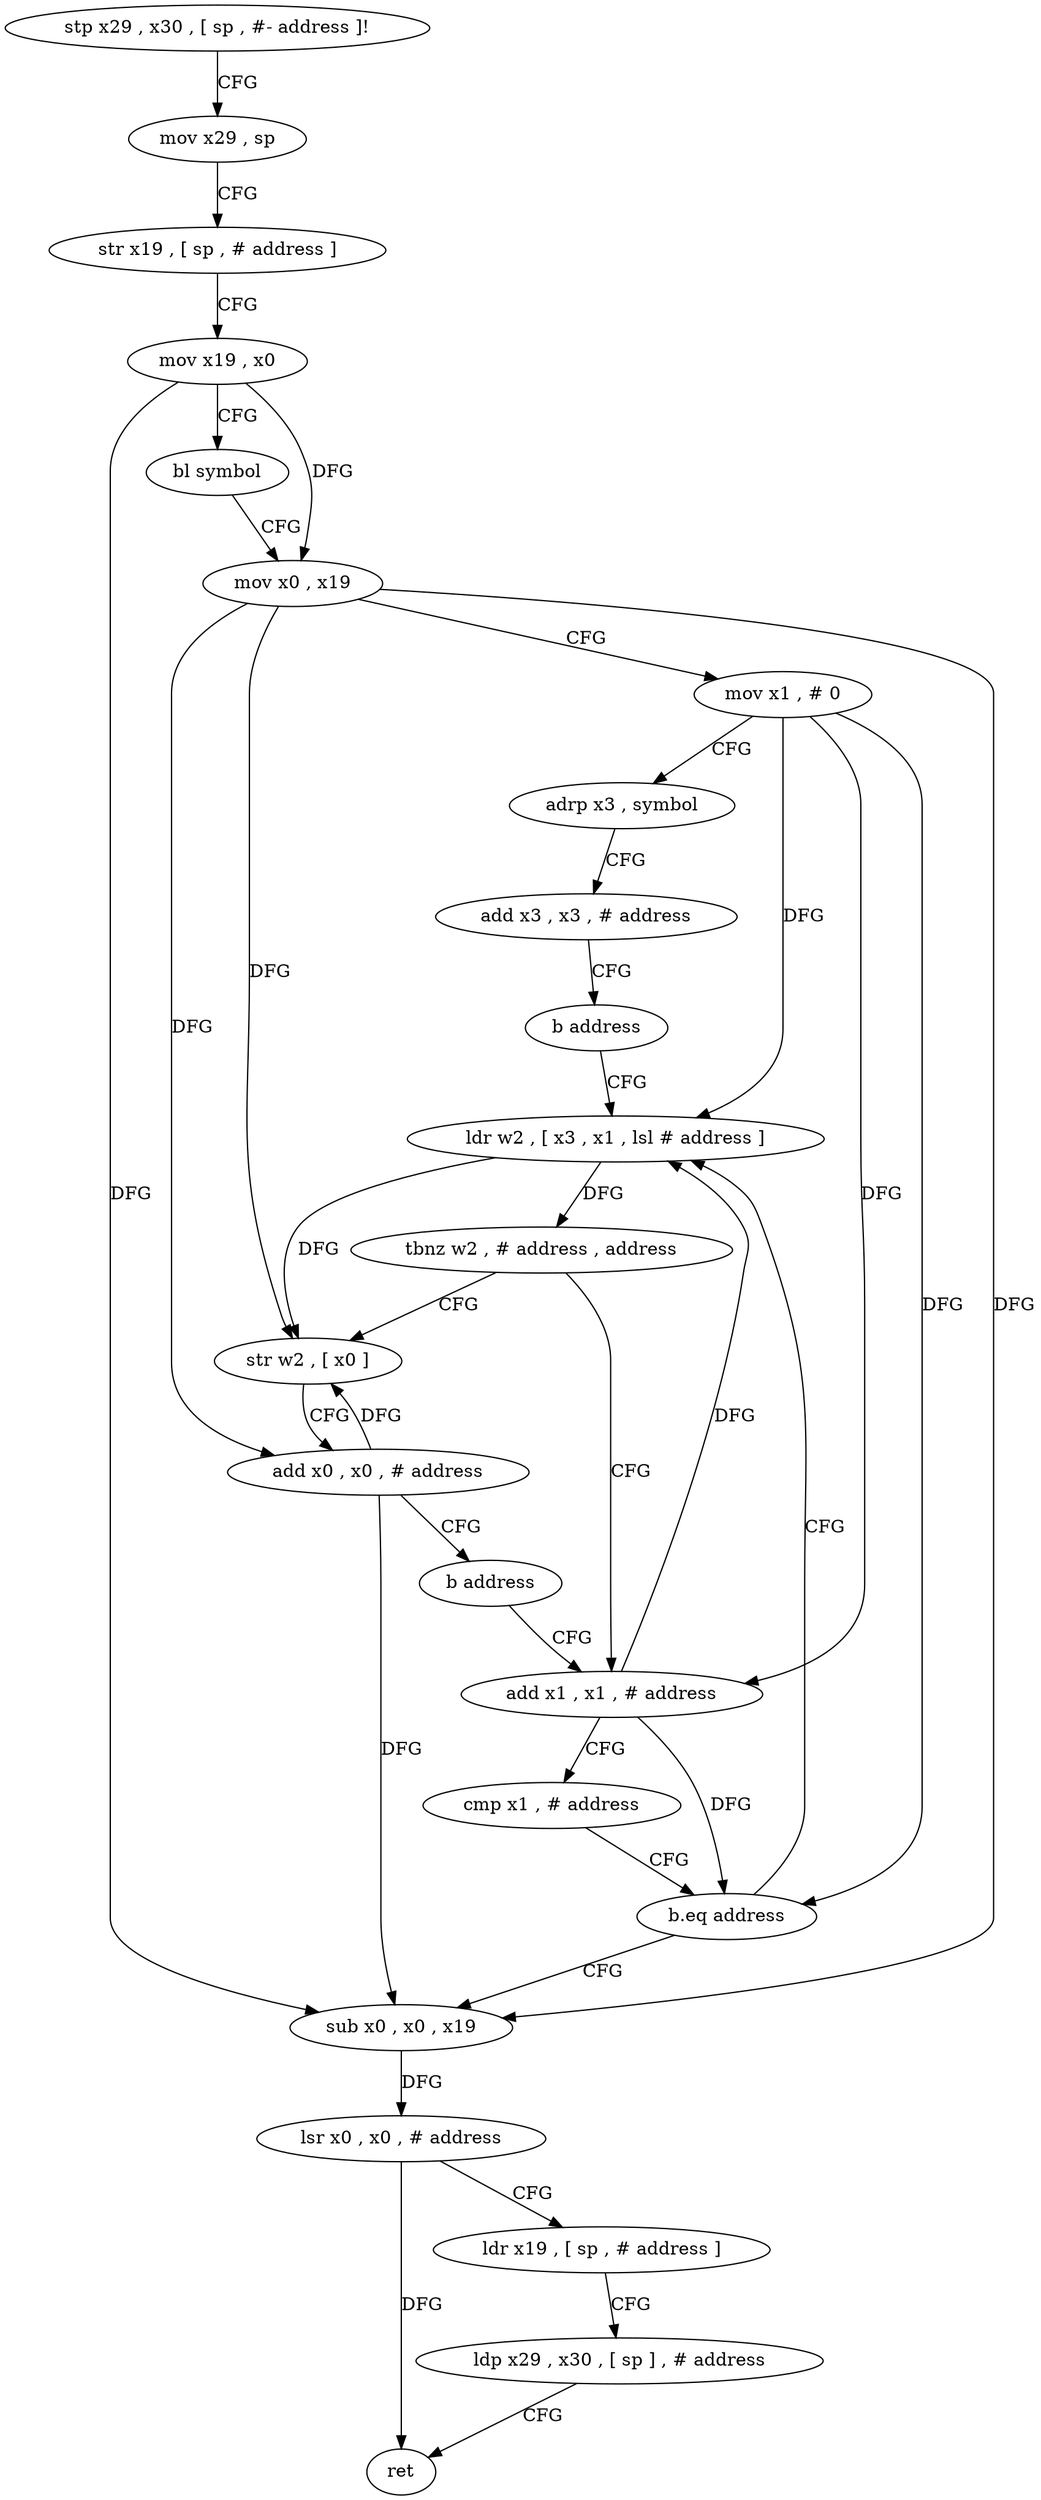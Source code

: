 digraph "func" {
"166404" [label = "stp x29 , x30 , [ sp , #- address ]!" ]
"166408" [label = "mov x29 , sp" ]
"166412" [label = "str x19 , [ sp , # address ]" ]
"166416" [label = "mov x19 , x0" ]
"166420" [label = "bl symbol" ]
"166424" [label = "mov x0 , x19" ]
"166428" [label = "mov x1 , # 0" ]
"166432" [label = "adrp x3 , symbol" ]
"166436" [label = "add x3 , x3 , # address" ]
"166440" [label = "b address" ]
"166456" [label = "ldr w2 , [ x3 , x1 , lsl # address ]" ]
"166460" [label = "tbnz w2 , # address , address" ]
"166444" [label = "add x1 , x1 , # address" ]
"166464" [label = "str w2 , [ x0 ]" ]
"166448" [label = "cmp x1 , # address" ]
"166452" [label = "b.eq address" ]
"166476" [label = "sub x0 , x0 , x19" ]
"166468" [label = "add x0 , x0 , # address" ]
"166472" [label = "b address" ]
"166480" [label = "lsr x0 , x0 , # address" ]
"166484" [label = "ldr x19 , [ sp , # address ]" ]
"166488" [label = "ldp x29 , x30 , [ sp ] , # address" ]
"166492" [label = "ret" ]
"166404" -> "166408" [ label = "CFG" ]
"166408" -> "166412" [ label = "CFG" ]
"166412" -> "166416" [ label = "CFG" ]
"166416" -> "166420" [ label = "CFG" ]
"166416" -> "166424" [ label = "DFG" ]
"166416" -> "166476" [ label = "DFG" ]
"166420" -> "166424" [ label = "CFG" ]
"166424" -> "166428" [ label = "CFG" ]
"166424" -> "166464" [ label = "DFG" ]
"166424" -> "166468" [ label = "DFG" ]
"166424" -> "166476" [ label = "DFG" ]
"166428" -> "166432" [ label = "CFG" ]
"166428" -> "166456" [ label = "DFG" ]
"166428" -> "166444" [ label = "DFG" ]
"166428" -> "166452" [ label = "DFG" ]
"166432" -> "166436" [ label = "CFG" ]
"166436" -> "166440" [ label = "CFG" ]
"166440" -> "166456" [ label = "CFG" ]
"166456" -> "166460" [ label = "DFG" ]
"166456" -> "166464" [ label = "DFG" ]
"166460" -> "166444" [ label = "CFG" ]
"166460" -> "166464" [ label = "CFG" ]
"166444" -> "166448" [ label = "CFG" ]
"166444" -> "166456" [ label = "DFG" ]
"166444" -> "166452" [ label = "DFG" ]
"166464" -> "166468" [ label = "CFG" ]
"166448" -> "166452" [ label = "CFG" ]
"166452" -> "166476" [ label = "CFG" ]
"166452" -> "166456" [ label = "CFG" ]
"166476" -> "166480" [ label = "DFG" ]
"166468" -> "166472" [ label = "CFG" ]
"166468" -> "166464" [ label = "DFG" ]
"166468" -> "166476" [ label = "DFG" ]
"166472" -> "166444" [ label = "CFG" ]
"166480" -> "166484" [ label = "CFG" ]
"166480" -> "166492" [ label = "DFG" ]
"166484" -> "166488" [ label = "CFG" ]
"166488" -> "166492" [ label = "CFG" ]
}
